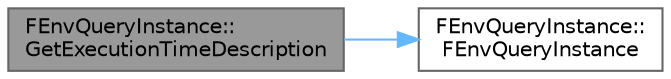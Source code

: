 digraph "FEnvQueryInstance::GetExecutionTimeDescription"
{
 // INTERACTIVE_SVG=YES
 // LATEX_PDF_SIZE
  bgcolor="transparent";
  edge [fontname=Helvetica,fontsize=10,labelfontname=Helvetica,labelfontsize=10];
  node [fontname=Helvetica,fontsize=10,shape=box,height=0.2,width=0.4];
  rankdir="LR";
  Node1 [id="Node000001",label="FEnvQueryInstance::\lGetExecutionTimeDescription",height=0.2,width=0.4,color="gray40", fillcolor="grey60", style="filled", fontcolor="black",tooltip="describe for logging purposes what the query spent time on"];
  Node1 -> Node2 [id="edge1_Node000001_Node000002",color="steelblue1",style="solid",tooltip=" "];
  Node2 [id="Node000002",label="FEnvQueryInstance::\lFEnvQueryInstance",height=0.2,width=0.4,color="grey40", fillcolor="white", style="filled",URL="$db/d8f/structFEnvQueryInstance.html#a3664778e2e5c45efefe8c9a2a5f51e1a",tooltip=" "];
}
